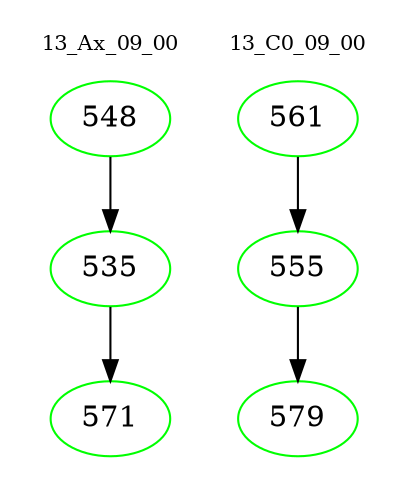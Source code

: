 digraph{
subgraph cluster_0 {
color = white
label = "13_Ax_09_00";
fontsize=10;
T0_548 [label="548", color="green"]
T0_548 -> T0_535 [color="black"]
T0_535 [label="535", color="green"]
T0_535 -> T0_571 [color="black"]
T0_571 [label="571", color="green"]
}
subgraph cluster_1 {
color = white
label = "13_C0_09_00";
fontsize=10;
T1_561 [label="561", color="green"]
T1_561 -> T1_555 [color="black"]
T1_555 [label="555", color="green"]
T1_555 -> T1_579 [color="black"]
T1_579 [label="579", color="green"]
}
}
